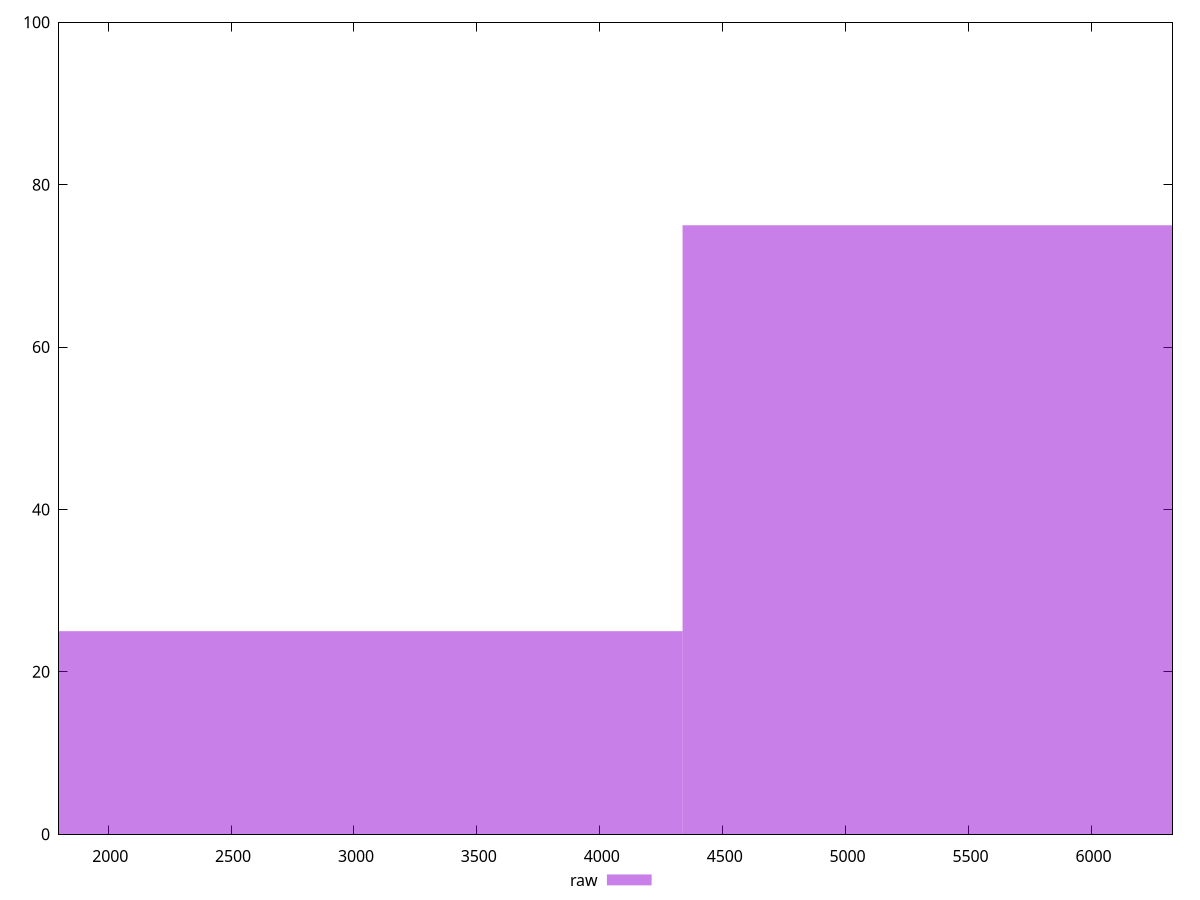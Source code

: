 reset

$raw <<EOF
5782.321829953135 75
2891.1609149765677 25
EOF

set key outside below
set boxwidth 2891.1609149765677
set xrange [1800:6330]
set yrange [0:100]
set trange [0:100]
set style fill transparent solid 0.5 noborder
set terminal svg size 640, 490 enhanced background rgb 'white'
set output "report_00015_2021-02-09T16-11-33.973Z/unused-javascript/samples/pages/raw/histogram.svg"

plot $raw title "raw" with boxes

reset

